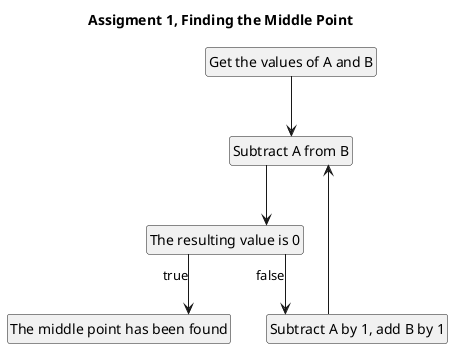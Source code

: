 @startuml assignment_1
skinparam linetype ortho
hide empty methods
hide empty fields
hide circle

title Assigment 1, Finding the Middle Point

class "Get the values of A and B" 
class "Subtract A from B"

"Get the values of A and B" --> "Subtract A from B"
"Subtract A from B" --> "The resulting value is 0"
"The resulting value is 0" --> "The middle point has been found":true
"The resulting value is 0" --> "Subtract A by 1, add B by 1":false
"Subtract A by 1, add B by 1" --> "Subtract A from B"

@enduml